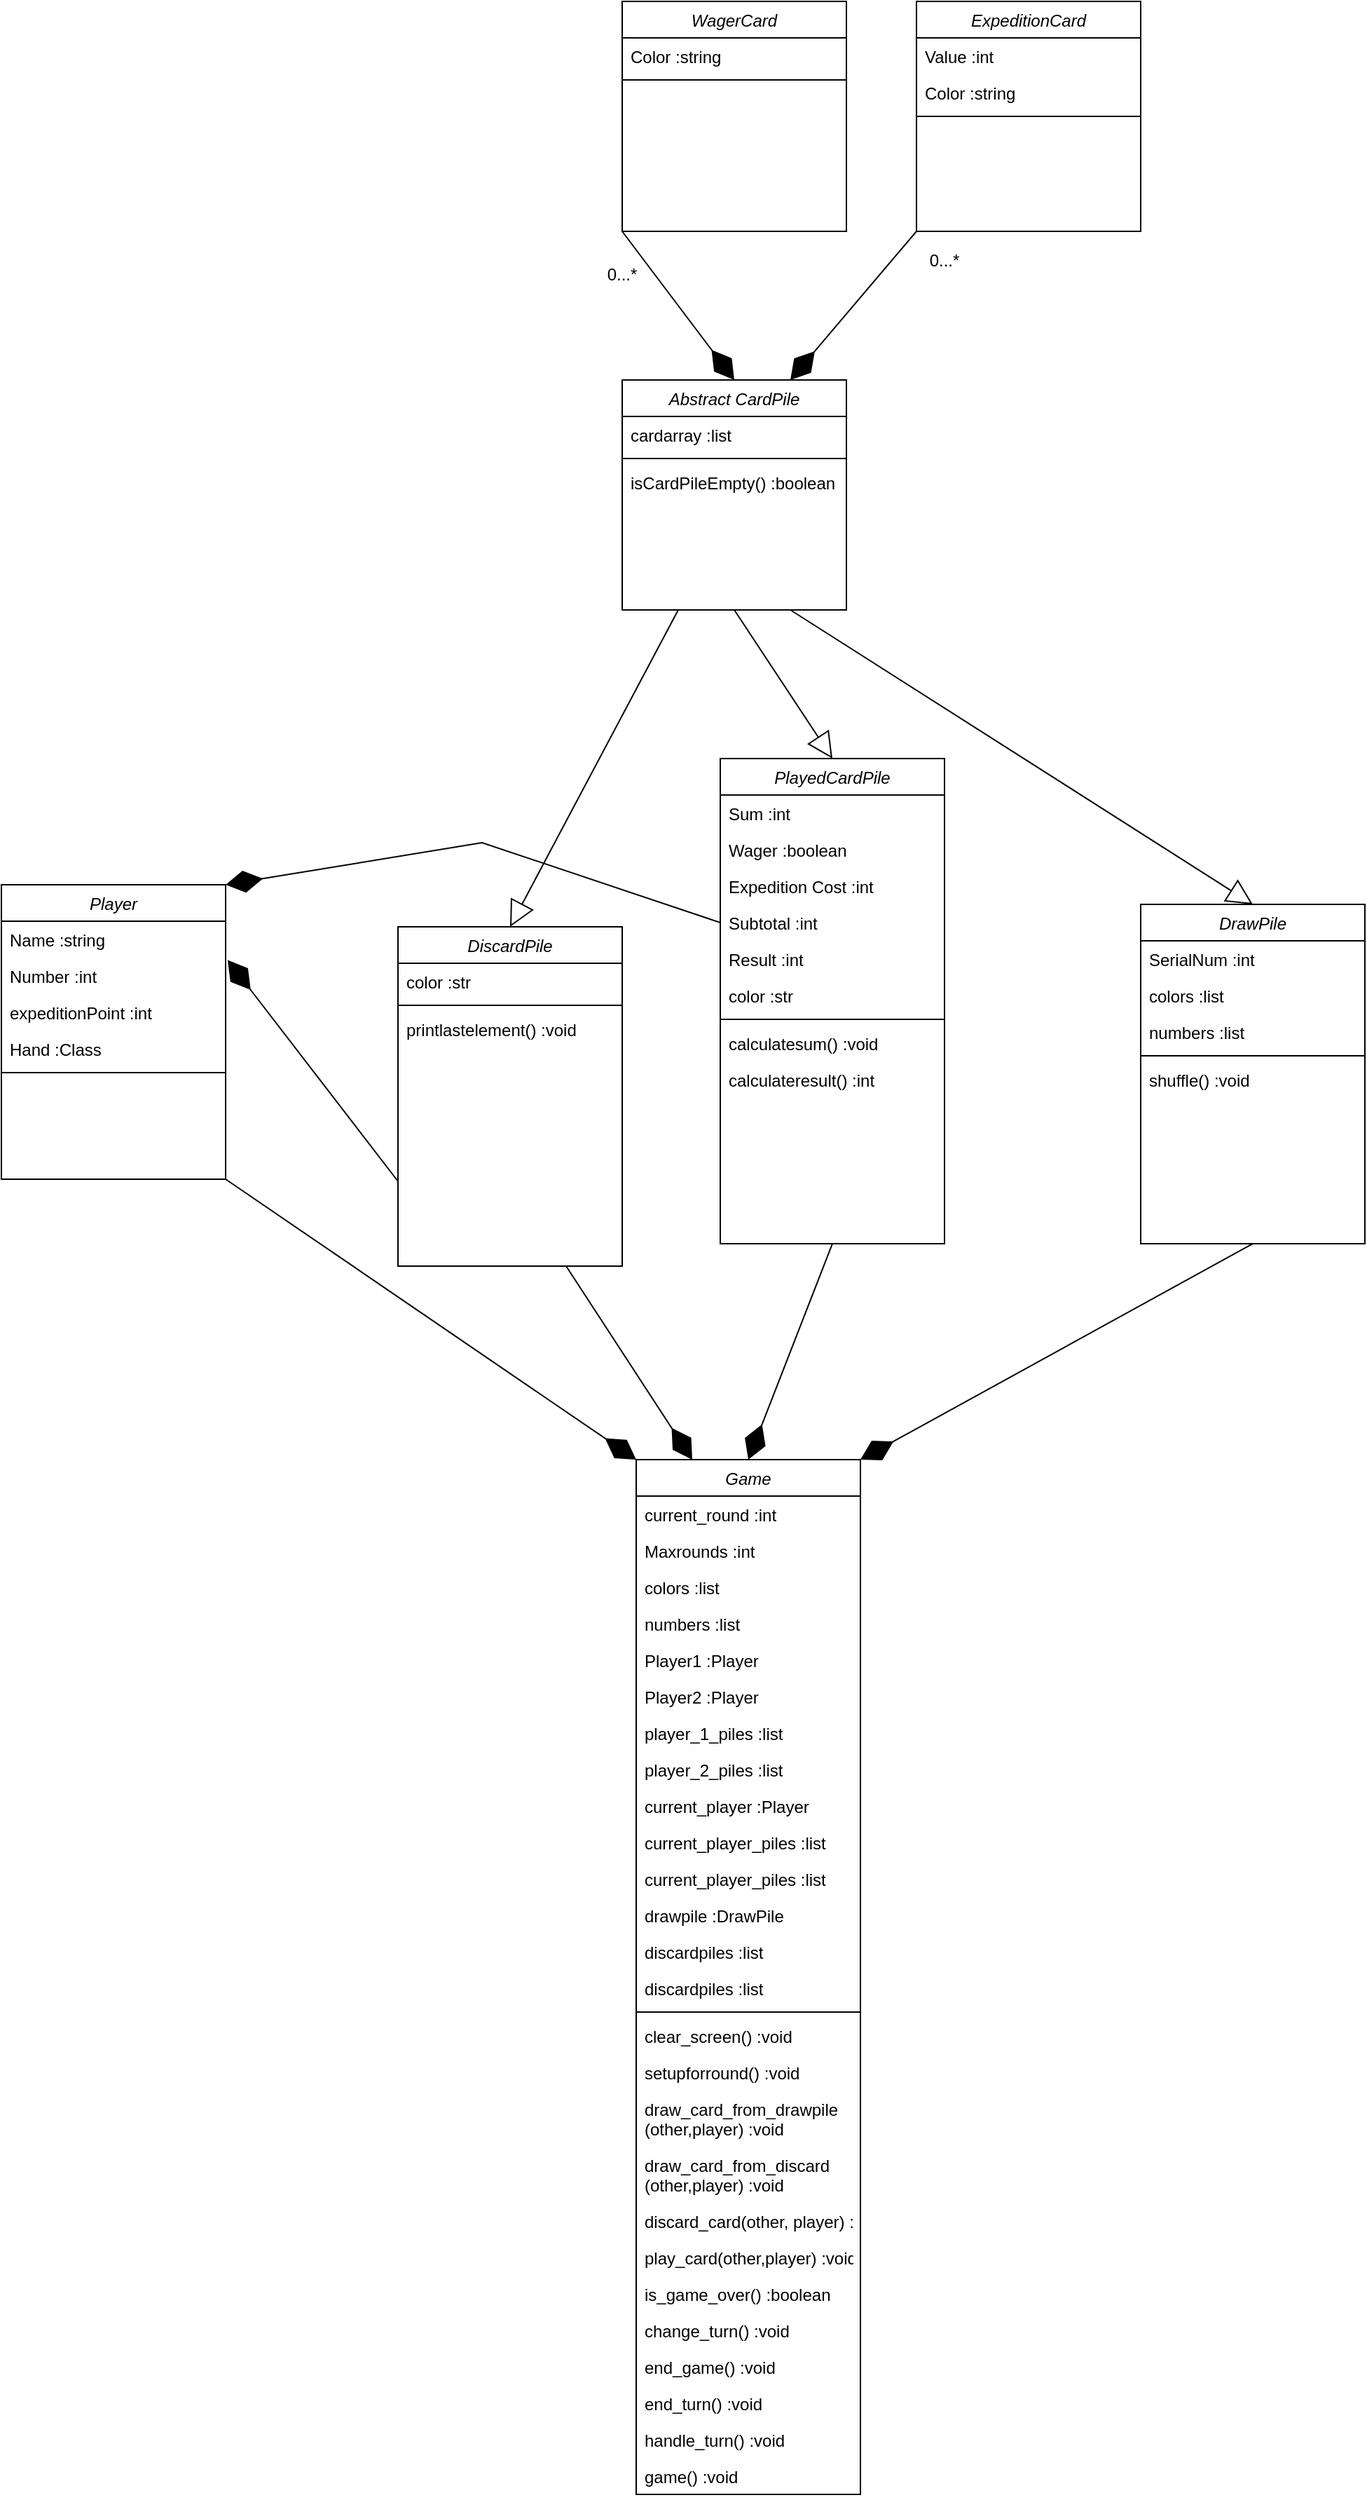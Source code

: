 <mxfile version="21.3.7" type="device">
  <diagram id="C5RBs43oDa-KdzZeNtuy" name="Page-1">
    <mxGraphModel dx="3289" dy="936" grid="1" gridSize="10" guides="1" tooltips="1" connect="1" arrows="1" fold="1" page="1" pageScale="1" pageWidth="827" pageHeight="1169" math="0" shadow="0">
      <root>
        <mxCell id="WIyWlLk6GJQsqaUBKTNV-0" />
        <mxCell id="WIyWlLk6GJQsqaUBKTNV-1" parent="WIyWlLk6GJQsqaUBKTNV-0" />
        <mxCell id="fp6Wviy2NBuNEiYU6A7M-6" value="ExpeditionCard" style="swimlane;fontStyle=2;align=center;verticalAlign=top;childLayout=stackLayout;horizontal=1;startSize=26;horizontalStack=0;resizeParent=1;resizeLast=0;collapsible=1;marginBottom=0;rounded=0;shadow=0;strokeWidth=1;" parent="WIyWlLk6GJQsqaUBKTNV-1" vertex="1">
          <mxGeometry x="160" y="250" width="160" height="164" as="geometry">
            <mxRectangle x="230" y="140" width="160" height="26" as="alternateBounds" />
          </mxGeometry>
        </mxCell>
        <mxCell id="fp6Wviy2NBuNEiYU6A7M-7" value="Value :int" style="text;align=left;verticalAlign=top;spacingLeft=4;spacingRight=4;overflow=hidden;rotatable=0;points=[[0,0.5],[1,0.5]];portConstraint=eastwest;" parent="fp6Wviy2NBuNEiYU6A7M-6" vertex="1">
          <mxGeometry y="26" width="160" height="26" as="geometry" />
        </mxCell>
        <mxCell id="LFAjrv9Fbx_dZnQiyPIJ-31" value="Color :string" style="text;align=left;verticalAlign=top;spacingLeft=4;spacingRight=4;overflow=hidden;rotatable=0;points=[[0,0.5],[1,0.5]];portConstraint=eastwest;" parent="fp6Wviy2NBuNEiYU6A7M-6" vertex="1">
          <mxGeometry y="52" width="160" height="26" as="geometry" />
        </mxCell>
        <mxCell id="fp6Wviy2NBuNEiYU6A7M-10" value="" style="line;html=1;strokeWidth=1;align=left;verticalAlign=middle;spacingTop=-1;spacingLeft=3;spacingRight=3;rotatable=0;labelPosition=right;points=[];portConstraint=eastwest;" parent="fp6Wviy2NBuNEiYU6A7M-6" vertex="1">
          <mxGeometry y="78" width="160" height="8" as="geometry" />
        </mxCell>
        <mxCell id="fp6Wviy2NBuNEiYU6A7M-18" value="Player" style="swimlane;fontStyle=2;align=center;verticalAlign=top;childLayout=stackLayout;horizontal=1;startSize=26;horizontalStack=0;resizeParent=1;resizeLast=0;collapsible=1;marginBottom=0;rounded=0;shadow=0;strokeWidth=1;" parent="WIyWlLk6GJQsqaUBKTNV-1" vertex="1">
          <mxGeometry x="-493" y="880" width="160" height="210" as="geometry">
            <mxRectangle x="230" y="140" width="160" height="26" as="alternateBounds" />
          </mxGeometry>
        </mxCell>
        <mxCell id="fp6Wviy2NBuNEiYU6A7M-19" value="Name :string" style="text;align=left;verticalAlign=top;spacingLeft=4;spacingRight=4;overflow=hidden;rotatable=0;points=[[0,0.5],[1,0.5]];portConstraint=eastwest;" parent="fp6Wviy2NBuNEiYU6A7M-18" vertex="1">
          <mxGeometry y="26" width="160" height="26" as="geometry" />
        </mxCell>
        <mxCell id="fp6Wviy2NBuNEiYU6A7M-23" value="Number :int" style="text;align=left;verticalAlign=top;spacingLeft=4;spacingRight=4;overflow=hidden;rotatable=0;points=[[0,0.5],[1,0.5]];portConstraint=eastwest;" parent="fp6Wviy2NBuNEiYU6A7M-18" vertex="1">
          <mxGeometry y="52" width="160" height="26" as="geometry" />
        </mxCell>
        <mxCell id="fp6Wviy2NBuNEiYU6A7M-24" value="expeditionPoint :int" style="text;align=left;verticalAlign=top;spacingLeft=4;spacingRight=4;overflow=hidden;rotatable=0;points=[[0,0.5],[1,0.5]];portConstraint=eastwest;" parent="fp6Wviy2NBuNEiYU6A7M-18" vertex="1">
          <mxGeometry y="78" width="160" height="26" as="geometry" />
        </mxCell>
        <mxCell id="LFAjrv9Fbx_dZnQiyPIJ-28" value="Hand :Class" style="text;align=left;verticalAlign=top;spacingLeft=4;spacingRight=4;overflow=hidden;rotatable=0;points=[[0,0.5],[1,0.5]];portConstraint=eastwest;" parent="fp6Wviy2NBuNEiYU6A7M-18" vertex="1">
          <mxGeometry y="104" width="160" height="26" as="geometry" />
        </mxCell>
        <mxCell id="fp6Wviy2NBuNEiYU6A7M-20" value="" style="line;html=1;strokeWidth=1;align=left;verticalAlign=middle;spacingTop=-1;spacingLeft=3;spacingRight=3;rotatable=0;labelPosition=right;points=[];portConstraint=eastwest;" parent="fp6Wviy2NBuNEiYU6A7M-18" vertex="1">
          <mxGeometry y="130" width="160" height="8" as="geometry" />
        </mxCell>
        <mxCell id="fp6Wviy2NBuNEiYU6A7M-41" value="DiscardPile" style="swimlane;fontStyle=2;align=center;verticalAlign=top;childLayout=stackLayout;horizontal=1;startSize=26;horizontalStack=0;resizeParent=1;resizeLast=0;collapsible=1;marginBottom=0;rounded=0;shadow=0;strokeWidth=1;" parent="WIyWlLk6GJQsqaUBKTNV-1" vertex="1">
          <mxGeometry x="-210" y="910" width="160" height="242" as="geometry">
            <mxRectangle x="230" y="140" width="160" height="26" as="alternateBounds" />
          </mxGeometry>
        </mxCell>
        <mxCell id="LFAjrv9Fbx_dZnQiyPIJ-0" value="color :str" style="text;align=left;verticalAlign=top;spacingLeft=4;spacingRight=4;overflow=hidden;rotatable=0;points=[[0,0.5],[1,0.5]];portConstraint=eastwest;" parent="fp6Wviy2NBuNEiYU6A7M-41" vertex="1">
          <mxGeometry y="26" width="160" height="26" as="geometry" />
        </mxCell>
        <mxCell id="fp6Wviy2NBuNEiYU6A7M-45" value="" style="line;html=1;strokeWidth=1;align=left;verticalAlign=middle;spacingTop=-1;spacingLeft=3;spacingRight=3;rotatable=0;labelPosition=right;points=[];portConstraint=eastwest;" parent="fp6Wviy2NBuNEiYU6A7M-41" vertex="1">
          <mxGeometry y="52" width="160" height="8" as="geometry" />
        </mxCell>
        <mxCell id="fp6Wviy2NBuNEiYU6A7M-65" value="printlastelement() :void" style="text;align=left;verticalAlign=top;spacingLeft=4;spacingRight=4;overflow=hidden;rotatable=0;points=[[0,0.5],[1,0.5]];portConstraint=eastwest;" parent="fp6Wviy2NBuNEiYU6A7M-41" vertex="1">
          <mxGeometry y="60" width="160" height="26" as="geometry" />
        </mxCell>
        <mxCell id="LFAjrv9Fbx_dZnQiyPIJ-1" value="Abstract CardPile" style="swimlane;fontStyle=2;align=center;verticalAlign=top;childLayout=stackLayout;horizontal=1;startSize=26;horizontalStack=0;resizeParent=1;resizeLast=0;collapsible=1;marginBottom=0;rounded=0;shadow=0;strokeWidth=1;" parent="WIyWlLk6GJQsqaUBKTNV-1" vertex="1">
          <mxGeometry x="-50" y="520" width="160" height="164" as="geometry">
            <mxRectangle x="230" y="140" width="160" height="26" as="alternateBounds" />
          </mxGeometry>
        </mxCell>
        <mxCell id="54iiEXeazOpRddpkeTsw-0" value="cardarray :list" style="text;align=left;verticalAlign=top;spacingLeft=4;spacingRight=4;overflow=hidden;rotatable=0;points=[[0,0.5],[1,0.5]];portConstraint=eastwest;" parent="LFAjrv9Fbx_dZnQiyPIJ-1" vertex="1">
          <mxGeometry y="26" width="160" height="26" as="geometry" />
        </mxCell>
        <mxCell id="LFAjrv9Fbx_dZnQiyPIJ-5" value="" style="line;html=1;strokeWidth=1;align=left;verticalAlign=middle;spacingTop=-1;spacingLeft=3;spacingRight=3;rotatable=0;labelPosition=right;points=[];portConstraint=eastwest;" parent="LFAjrv9Fbx_dZnQiyPIJ-1" vertex="1">
          <mxGeometry y="52" width="160" height="8" as="geometry" />
        </mxCell>
        <mxCell id="LFAjrv9Fbx_dZnQiyPIJ-6" value="isCardPileEmpty() :boolean" style="text;align=left;verticalAlign=top;spacingLeft=4;spacingRight=4;overflow=hidden;rotatable=0;points=[[0,0.5],[1,0.5]];portConstraint=eastwest;" parent="LFAjrv9Fbx_dZnQiyPIJ-1" vertex="1">
          <mxGeometry y="60" width="160" height="26" as="geometry" />
        </mxCell>
        <mxCell id="LFAjrv9Fbx_dZnQiyPIJ-32" value="WagerCard" style="swimlane;fontStyle=2;align=center;verticalAlign=top;childLayout=stackLayout;horizontal=1;startSize=26;horizontalStack=0;resizeParent=1;resizeLast=0;collapsible=1;marginBottom=0;rounded=0;shadow=0;strokeWidth=1;" parent="WIyWlLk6GJQsqaUBKTNV-1" vertex="1">
          <mxGeometry x="-50" y="250" width="160" height="164" as="geometry">
            <mxRectangle x="230" y="140" width="160" height="26" as="alternateBounds" />
          </mxGeometry>
        </mxCell>
        <mxCell id="LFAjrv9Fbx_dZnQiyPIJ-35" value="Color :string" style="text;align=left;verticalAlign=top;spacingLeft=4;spacingRight=4;overflow=hidden;rotatable=0;points=[[0,0.5],[1,0.5]];portConstraint=eastwest;" parent="LFAjrv9Fbx_dZnQiyPIJ-32" vertex="1">
          <mxGeometry y="26" width="160" height="26" as="geometry" />
        </mxCell>
        <mxCell id="LFAjrv9Fbx_dZnQiyPIJ-36" value="" style="line;html=1;strokeWidth=1;align=left;verticalAlign=middle;spacingTop=-1;spacingLeft=3;spacingRight=3;rotatable=0;labelPosition=right;points=[];portConstraint=eastwest;" parent="LFAjrv9Fbx_dZnQiyPIJ-32" vertex="1">
          <mxGeometry y="52" width="160" height="8" as="geometry" />
        </mxCell>
        <mxCell id="LFAjrv9Fbx_dZnQiyPIJ-52" value="PlayedCardPile" style="swimlane;fontStyle=2;align=center;verticalAlign=top;childLayout=stackLayout;horizontal=1;startSize=26;horizontalStack=0;resizeParent=1;resizeLast=0;collapsible=1;marginBottom=0;rounded=0;shadow=0;strokeWidth=1;" parent="WIyWlLk6GJQsqaUBKTNV-1" vertex="1">
          <mxGeometry x="20" y="790" width="160" height="346" as="geometry">
            <mxRectangle x="230" y="140" width="160" height="26" as="alternateBounds" />
          </mxGeometry>
        </mxCell>
        <mxCell id="LFAjrv9Fbx_dZnQiyPIJ-53" value="Sum :int" style="text;align=left;verticalAlign=top;spacingLeft=4;spacingRight=4;overflow=hidden;rotatable=0;points=[[0,0.5],[1,0.5]];portConstraint=eastwest;" parent="LFAjrv9Fbx_dZnQiyPIJ-52" vertex="1">
          <mxGeometry y="26" width="160" height="26" as="geometry" />
        </mxCell>
        <mxCell id="LFAjrv9Fbx_dZnQiyPIJ-58" value="Wager :boolean " style="text;align=left;verticalAlign=top;spacingLeft=4;spacingRight=4;overflow=hidden;rotatable=0;points=[[0,0.5],[1,0.5]];portConstraint=eastwest;" parent="LFAjrv9Fbx_dZnQiyPIJ-52" vertex="1">
          <mxGeometry y="52" width="160" height="26" as="geometry" />
        </mxCell>
        <mxCell id="LFAjrv9Fbx_dZnQiyPIJ-59" value="Expedition Cost :int" style="text;align=left;verticalAlign=top;spacingLeft=4;spacingRight=4;overflow=hidden;rotatable=0;points=[[0,0.5],[1,0.5]];portConstraint=eastwest;" parent="LFAjrv9Fbx_dZnQiyPIJ-52" vertex="1">
          <mxGeometry y="78" width="160" height="26" as="geometry" />
        </mxCell>
        <mxCell id="LFAjrv9Fbx_dZnQiyPIJ-60" value="Subtotal :int" style="text;align=left;verticalAlign=top;spacingLeft=4;spacingRight=4;overflow=hidden;rotatable=0;points=[[0,0.5],[1,0.5]];portConstraint=eastwest;" parent="LFAjrv9Fbx_dZnQiyPIJ-52" vertex="1">
          <mxGeometry y="104" width="160" height="26" as="geometry" />
        </mxCell>
        <mxCell id="LFAjrv9Fbx_dZnQiyPIJ-61" value="Result :int" style="text;align=left;verticalAlign=top;spacingLeft=4;spacingRight=4;overflow=hidden;rotatable=0;points=[[0,0.5],[1,0.5]];portConstraint=eastwest;" parent="LFAjrv9Fbx_dZnQiyPIJ-52" vertex="1">
          <mxGeometry y="130" width="160" height="26" as="geometry" />
        </mxCell>
        <mxCell id="54iiEXeazOpRddpkeTsw-10" value="color :str" style="text;align=left;verticalAlign=top;spacingLeft=4;spacingRight=4;overflow=hidden;rotatable=0;points=[[0,0.5],[1,0.5]];portConstraint=eastwest;" parent="LFAjrv9Fbx_dZnQiyPIJ-52" vertex="1">
          <mxGeometry y="156" width="160" height="26" as="geometry" />
        </mxCell>
        <mxCell id="LFAjrv9Fbx_dZnQiyPIJ-54" value="" style="line;html=1;strokeWidth=1;align=left;verticalAlign=middle;spacingTop=-1;spacingLeft=3;spacingRight=3;rotatable=0;labelPosition=right;points=[];portConstraint=eastwest;" parent="LFAjrv9Fbx_dZnQiyPIJ-52" vertex="1">
          <mxGeometry y="182" width="160" height="8" as="geometry" />
        </mxCell>
        <mxCell id="LFAjrv9Fbx_dZnQiyPIJ-65" value="calculatesum() :void" style="text;align=left;verticalAlign=top;spacingLeft=4;spacingRight=4;overflow=hidden;rotatable=0;points=[[0,0.5],[1,0.5]];portConstraint=eastwest;" parent="LFAjrv9Fbx_dZnQiyPIJ-52" vertex="1">
          <mxGeometry y="190" width="160" height="26" as="geometry" />
        </mxCell>
        <mxCell id="54iiEXeazOpRddpkeTsw-11" value="calculateresult() :int" style="text;align=left;verticalAlign=top;spacingLeft=4;spacingRight=4;overflow=hidden;rotatable=0;points=[[0,0.5],[1,0.5]];portConstraint=eastwest;" parent="LFAjrv9Fbx_dZnQiyPIJ-52" vertex="1">
          <mxGeometry y="216" width="160" height="26" as="geometry" />
        </mxCell>
        <mxCell id="zHMvPHYzrM_oga4eEFfT-2" value="" style="endArrow=diamondThin;endFill=1;endSize=24;html=1;rounded=0;entryX=0.5;entryY=0;entryDx=0;entryDy=0;exitX=0;exitY=1;exitDx=0;exitDy=0;" parent="WIyWlLk6GJQsqaUBKTNV-1" source="LFAjrv9Fbx_dZnQiyPIJ-32" target="LFAjrv9Fbx_dZnQiyPIJ-1" edge="1">
          <mxGeometry width="160" relative="1" as="geometry">
            <mxPoint x="160" y="280" as="sourcePoint" />
            <mxPoint x="110" y="489.0" as="targetPoint" />
          </mxGeometry>
        </mxCell>
        <mxCell id="zHMvPHYzrM_oga4eEFfT-3" value="" style="endArrow=diamondThin;endFill=1;endSize=24;html=1;rounded=0;entryX=0.75;entryY=0;entryDx=0;entryDy=0;exitX=0;exitY=1;exitDx=0;exitDy=0;" parent="WIyWlLk6GJQsqaUBKTNV-1" source="fp6Wviy2NBuNEiYU6A7M-6" target="LFAjrv9Fbx_dZnQiyPIJ-1" edge="1">
          <mxGeometry width="160" relative="1" as="geometry">
            <mxPoint x="160" y="280" as="sourcePoint" />
            <mxPoint x="112.08" y="485.152" as="targetPoint" />
          </mxGeometry>
        </mxCell>
        <mxCell id="zHMvPHYzrM_oga4eEFfT-4" value="" style="endArrow=block;endSize=16;endFill=0;html=1;rounded=0;exitX=0.75;exitY=1;exitDx=0;exitDy=0;entryX=0.5;entryY=0;entryDx=0;entryDy=0;" parent="WIyWlLk6GJQsqaUBKTNV-1" source="LFAjrv9Fbx_dZnQiyPIJ-1" target="54iiEXeazOpRddpkeTsw-1" edge="1">
          <mxGeometry width="160" relative="1" as="geometry">
            <mxPoint x="120" y="650" as="sourcePoint" />
            <mxPoint x="260" y="790" as="targetPoint" />
          </mxGeometry>
        </mxCell>
        <mxCell id="zHMvPHYzrM_oga4eEFfT-5" value="" style="endArrow=block;endSize=16;endFill=0;html=1;rounded=0;exitX=0.5;exitY=1;exitDx=0;exitDy=0;entryX=0.5;entryY=0;entryDx=0;entryDy=0;" parent="WIyWlLk6GJQsqaUBKTNV-1" source="LFAjrv9Fbx_dZnQiyPIJ-1" target="LFAjrv9Fbx_dZnQiyPIJ-52" edge="1">
          <mxGeometry width="160" relative="1" as="geometry">
            <mxPoint x="20" y="550" as="sourcePoint" />
            <mxPoint x="220" y="699" as="targetPoint" />
          </mxGeometry>
        </mxCell>
        <mxCell id="zHMvPHYzrM_oga4eEFfT-6" value="" style="endArrow=block;endSize=16;endFill=0;html=1;rounded=0;exitX=0.25;exitY=1;exitDx=0;exitDy=0;entryX=0.5;entryY=0;entryDx=0;entryDy=0;" parent="WIyWlLk6GJQsqaUBKTNV-1" source="LFAjrv9Fbx_dZnQiyPIJ-1" target="fp6Wviy2NBuNEiYU6A7M-41" edge="1">
          <mxGeometry width="160" relative="1" as="geometry">
            <mxPoint y="528.5" as="sourcePoint" />
            <mxPoint x="-160" y="670" as="targetPoint" />
          </mxGeometry>
        </mxCell>
        <mxCell id="54iiEXeazOpRddpkeTsw-1" value="DrawPile" style="swimlane;fontStyle=2;align=center;verticalAlign=top;childLayout=stackLayout;horizontal=1;startSize=26;horizontalStack=0;resizeParent=1;resizeLast=0;collapsible=1;marginBottom=0;rounded=0;shadow=0;strokeWidth=1;" parent="WIyWlLk6GJQsqaUBKTNV-1" vertex="1">
          <mxGeometry x="320" y="894" width="160" height="242" as="geometry">
            <mxRectangle x="230" y="140" width="160" height="26" as="alternateBounds" />
          </mxGeometry>
        </mxCell>
        <mxCell id="54iiEXeazOpRddpkeTsw-2" value="SerialNum :int" style="text;align=left;verticalAlign=top;spacingLeft=4;spacingRight=4;overflow=hidden;rotatable=0;points=[[0,0.5],[1,0.5]];portConstraint=eastwest;" parent="54iiEXeazOpRddpkeTsw-1" vertex="1">
          <mxGeometry y="26" width="160" height="26" as="geometry" />
        </mxCell>
        <mxCell id="54iiEXeazOpRddpkeTsw-6" value="colors :list" style="text;align=left;verticalAlign=top;spacingLeft=4;spacingRight=4;overflow=hidden;rotatable=0;points=[[0,0.5],[1,0.5]];portConstraint=eastwest;" parent="54iiEXeazOpRddpkeTsw-1" vertex="1">
          <mxGeometry y="52" width="160" height="26" as="geometry" />
        </mxCell>
        <mxCell id="54iiEXeazOpRddpkeTsw-7" value="numbers :list" style="text;align=left;verticalAlign=top;spacingLeft=4;spacingRight=4;overflow=hidden;rotatable=0;points=[[0,0.5],[1,0.5]];portConstraint=eastwest;" parent="54iiEXeazOpRddpkeTsw-1" vertex="1">
          <mxGeometry y="78" width="160" height="26" as="geometry" />
        </mxCell>
        <mxCell id="54iiEXeazOpRddpkeTsw-3" value="" style="line;html=1;strokeWidth=1;align=left;verticalAlign=middle;spacingTop=-1;spacingLeft=3;spacingRight=3;rotatable=0;labelPosition=right;points=[];portConstraint=eastwest;" parent="54iiEXeazOpRddpkeTsw-1" vertex="1">
          <mxGeometry y="104" width="160" height="8" as="geometry" />
        </mxCell>
        <mxCell id="54iiEXeazOpRddpkeTsw-5" value="shuffle() :void" style="text;align=left;verticalAlign=top;spacingLeft=4;spacingRight=4;overflow=hidden;rotatable=0;points=[[0,0.5],[1,0.5]];portConstraint=eastwest;" parent="54iiEXeazOpRddpkeTsw-1" vertex="1">
          <mxGeometry y="112" width="160" height="26" as="geometry" />
        </mxCell>
        <mxCell id="54iiEXeazOpRddpkeTsw-14" value="Game" style="swimlane;fontStyle=2;align=center;verticalAlign=top;childLayout=stackLayout;horizontal=1;startSize=26;horizontalStack=0;resizeParent=1;resizeLast=0;collapsible=1;marginBottom=0;rounded=0;shadow=0;strokeWidth=1;" parent="WIyWlLk6GJQsqaUBKTNV-1" vertex="1">
          <mxGeometry x="-40" y="1290" width="160" height="738" as="geometry">
            <mxRectangle x="230" y="140" width="160" height="26" as="alternateBounds" />
          </mxGeometry>
        </mxCell>
        <mxCell id="54iiEXeazOpRddpkeTsw-15" value="current_round :int" style="text;align=left;verticalAlign=top;spacingLeft=4;spacingRight=4;overflow=hidden;rotatable=0;points=[[0,0.5],[1,0.5]];portConstraint=eastwest;" parent="54iiEXeazOpRddpkeTsw-14" vertex="1">
          <mxGeometry y="26" width="160" height="26" as="geometry" />
        </mxCell>
        <mxCell id="54iiEXeazOpRddpkeTsw-18" value="Maxrounds :int" style="text;align=left;verticalAlign=top;spacingLeft=4;spacingRight=4;overflow=hidden;rotatable=0;points=[[0,0.5],[1,0.5]];portConstraint=eastwest;" parent="54iiEXeazOpRddpkeTsw-14" vertex="1">
          <mxGeometry y="52" width="160" height="26" as="geometry" />
        </mxCell>
        <mxCell id="54iiEXeazOpRddpkeTsw-19" value="colors :list" style="text;align=left;verticalAlign=top;spacingLeft=4;spacingRight=4;overflow=hidden;rotatable=0;points=[[0,0.5],[1,0.5]];portConstraint=eastwest;" parent="54iiEXeazOpRddpkeTsw-14" vertex="1">
          <mxGeometry y="78" width="160" height="26" as="geometry" />
        </mxCell>
        <mxCell id="54iiEXeazOpRddpkeTsw-20" value="numbers :list" style="text;align=left;verticalAlign=top;spacingLeft=4;spacingRight=4;overflow=hidden;rotatable=0;points=[[0,0.5],[1,0.5]];portConstraint=eastwest;" parent="54iiEXeazOpRddpkeTsw-14" vertex="1">
          <mxGeometry y="104" width="160" height="26" as="geometry" />
        </mxCell>
        <mxCell id="54iiEXeazOpRddpkeTsw-21" value="Player1 :Player" style="text;align=left;verticalAlign=top;spacingLeft=4;spacingRight=4;overflow=hidden;rotatable=0;points=[[0,0.5],[1,0.5]];portConstraint=eastwest;" parent="54iiEXeazOpRddpkeTsw-14" vertex="1">
          <mxGeometry y="130" width="160" height="26" as="geometry" />
        </mxCell>
        <mxCell id="54iiEXeazOpRddpkeTsw-22" value="Player2 :Player" style="text;align=left;verticalAlign=top;spacingLeft=4;spacingRight=4;overflow=hidden;rotatable=0;points=[[0,0.5],[1,0.5]];portConstraint=eastwest;" parent="54iiEXeazOpRddpkeTsw-14" vertex="1">
          <mxGeometry y="156" width="160" height="26" as="geometry" />
        </mxCell>
        <mxCell id="54iiEXeazOpRddpkeTsw-23" value="player_1_piles :list" style="text;align=left;verticalAlign=top;spacingLeft=4;spacingRight=4;overflow=hidden;rotatable=0;points=[[0,0.5],[1,0.5]];portConstraint=eastwest;" parent="54iiEXeazOpRddpkeTsw-14" vertex="1">
          <mxGeometry y="182" width="160" height="26" as="geometry" />
        </mxCell>
        <mxCell id="54iiEXeazOpRddpkeTsw-24" value="player_2_piles :list" style="text;align=left;verticalAlign=top;spacingLeft=4;spacingRight=4;overflow=hidden;rotatable=0;points=[[0,0.5],[1,0.5]];portConstraint=eastwest;" parent="54iiEXeazOpRddpkeTsw-14" vertex="1">
          <mxGeometry y="208" width="160" height="26" as="geometry" />
        </mxCell>
        <mxCell id="54iiEXeazOpRddpkeTsw-25" value="current_player :Player" style="text;align=left;verticalAlign=top;spacingLeft=4;spacingRight=4;overflow=hidden;rotatable=0;points=[[0,0.5],[1,0.5]];portConstraint=eastwest;" parent="54iiEXeazOpRddpkeTsw-14" vertex="1">
          <mxGeometry y="234" width="160" height="26" as="geometry" />
        </mxCell>
        <mxCell id="54iiEXeazOpRddpkeTsw-26" value="current_player_piles :list" style="text;align=left;verticalAlign=top;spacingLeft=4;spacingRight=4;overflow=hidden;rotatable=0;points=[[0,0.5],[1,0.5]];portConstraint=eastwest;" parent="54iiEXeazOpRddpkeTsw-14" vertex="1">
          <mxGeometry y="260" width="160" height="26" as="geometry" />
        </mxCell>
        <mxCell id="54iiEXeazOpRddpkeTsw-27" value="current_player_piles :list" style="text;align=left;verticalAlign=top;spacingLeft=4;spacingRight=4;overflow=hidden;rotatable=0;points=[[0,0.5],[1,0.5]];portConstraint=eastwest;" parent="54iiEXeazOpRddpkeTsw-14" vertex="1">
          <mxGeometry y="286" width="160" height="26" as="geometry" />
        </mxCell>
        <mxCell id="54iiEXeazOpRddpkeTsw-28" value="drawpile :DrawPile" style="text;align=left;verticalAlign=top;spacingLeft=4;spacingRight=4;overflow=hidden;rotatable=0;points=[[0,0.5],[1,0.5]];portConstraint=eastwest;" parent="54iiEXeazOpRddpkeTsw-14" vertex="1">
          <mxGeometry y="312" width="160" height="26" as="geometry" />
        </mxCell>
        <mxCell id="54iiEXeazOpRddpkeTsw-29" value="discardpiles :list" style="text;align=left;verticalAlign=top;spacingLeft=4;spacingRight=4;overflow=hidden;rotatable=0;points=[[0,0.5],[1,0.5]];portConstraint=eastwest;" parent="54iiEXeazOpRddpkeTsw-14" vertex="1">
          <mxGeometry y="338" width="160" height="26" as="geometry" />
        </mxCell>
        <mxCell id="54iiEXeazOpRddpkeTsw-30" value="discardpiles :list" style="text;align=left;verticalAlign=top;spacingLeft=4;spacingRight=4;overflow=hidden;rotatable=0;points=[[0,0.5],[1,0.5]];portConstraint=eastwest;" parent="54iiEXeazOpRddpkeTsw-14" vertex="1">
          <mxGeometry y="364" width="160" height="26" as="geometry" />
        </mxCell>
        <mxCell id="54iiEXeazOpRddpkeTsw-16" value="" style="line;html=1;strokeWidth=1;align=left;verticalAlign=middle;spacingTop=-1;spacingLeft=3;spacingRight=3;rotatable=0;labelPosition=right;points=[];portConstraint=eastwest;" parent="54iiEXeazOpRddpkeTsw-14" vertex="1">
          <mxGeometry y="390" width="160" height="8" as="geometry" />
        </mxCell>
        <mxCell id="54iiEXeazOpRddpkeTsw-17" value="clear_screen() :void" style="text;align=left;verticalAlign=top;spacingLeft=4;spacingRight=4;overflow=hidden;rotatable=0;points=[[0,0.5],[1,0.5]];portConstraint=eastwest;" parent="54iiEXeazOpRddpkeTsw-14" vertex="1">
          <mxGeometry y="398" width="160" height="26" as="geometry" />
        </mxCell>
        <mxCell id="54iiEXeazOpRddpkeTsw-32" value="setupforround() :void" style="text;align=left;verticalAlign=top;spacingLeft=4;spacingRight=4;overflow=hidden;rotatable=0;points=[[0,0.5],[1,0.5]];portConstraint=eastwest;" parent="54iiEXeazOpRddpkeTsw-14" vertex="1">
          <mxGeometry y="424" width="160" height="26" as="geometry" />
        </mxCell>
        <mxCell id="54iiEXeazOpRddpkeTsw-33" value="draw_card_from_drawpile&#xa;(other,player) :void" style="text;align=left;verticalAlign=top;spacingLeft=4;spacingRight=4;overflow=hidden;rotatable=0;points=[[0,0.5],[1,0.5]];portConstraint=eastwest;" parent="54iiEXeazOpRddpkeTsw-14" vertex="1">
          <mxGeometry y="450" width="160" height="40" as="geometry" />
        </mxCell>
        <mxCell id="54iiEXeazOpRddpkeTsw-34" value="draw_card_from_discard&#xa;(other,player) :void" style="text;align=left;verticalAlign=top;spacingLeft=4;spacingRight=4;overflow=hidden;rotatable=0;points=[[0,0.5],[1,0.5]];portConstraint=eastwest;" parent="54iiEXeazOpRddpkeTsw-14" vertex="1">
          <mxGeometry y="490" width="160" height="40" as="geometry" />
        </mxCell>
        <mxCell id="54iiEXeazOpRddpkeTsw-35" value="discard_card(other, player) :void" style="text;align=left;verticalAlign=top;spacingLeft=4;spacingRight=4;overflow=hidden;rotatable=0;points=[[0,0.5],[1,0.5]];portConstraint=eastwest;" parent="54iiEXeazOpRddpkeTsw-14" vertex="1">
          <mxGeometry y="530" width="160" height="26" as="geometry" />
        </mxCell>
        <mxCell id="54iiEXeazOpRddpkeTsw-36" value="play_card(other,player) :void" style="text;align=left;verticalAlign=top;spacingLeft=4;spacingRight=4;overflow=hidden;rotatable=0;points=[[0,0.5],[1,0.5]];portConstraint=eastwest;" parent="54iiEXeazOpRddpkeTsw-14" vertex="1">
          <mxGeometry y="556" width="160" height="26" as="geometry" />
        </mxCell>
        <mxCell id="54iiEXeazOpRddpkeTsw-37" value="is_game_over() :boolean" style="text;align=left;verticalAlign=top;spacingLeft=4;spacingRight=4;overflow=hidden;rotatable=0;points=[[0,0.5],[1,0.5]];portConstraint=eastwest;" parent="54iiEXeazOpRddpkeTsw-14" vertex="1">
          <mxGeometry y="582" width="160" height="26" as="geometry" />
        </mxCell>
        <mxCell id="54iiEXeazOpRddpkeTsw-38" value="change_turn() :void" style="text;align=left;verticalAlign=top;spacingLeft=4;spacingRight=4;overflow=hidden;rotatable=0;points=[[0,0.5],[1,0.5]];portConstraint=eastwest;" parent="54iiEXeazOpRddpkeTsw-14" vertex="1">
          <mxGeometry y="608" width="160" height="26" as="geometry" />
        </mxCell>
        <mxCell id="54iiEXeazOpRddpkeTsw-39" value="end_game() :void" style="text;align=left;verticalAlign=top;spacingLeft=4;spacingRight=4;overflow=hidden;rotatable=0;points=[[0,0.5],[1,0.5]];portConstraint=eastwest;" parent="54iiEXeazOpRddpkeTsw-14" vertex="1">
          <mxGeometry y="634" width="160" height="26" as="geometry" />
        </mxCell>
        <mxCell id="47IBqcTbwDAjC42PhEe0-0" value="end_turn() :void" style="text;align=left;verticalAlign=top;spacingLeft=4;spacingRight=4;overflow=hidden;rotatable=0;points=[[0,0.5],[1,0.5]];portConstraint=eastwest;" vertex="1" parent="54iiEXeazOpRddpkeTsw-14">
          <mxGeometry y="660" width="160" height="26" as="geometry" />
        </mxCell>
        <mxCell id="54iiEXeazOpRddpkeTsw-40" value="handle_turn() :void" style="text;align=left;verticalAlign=top;spacingLeft=4;spacingRight=4;overflow=hidden;rotatable=0;points=[[0,0.5],[1,0.5]];portConstraint=eastwest;" parent="54iiEXeazOpRddpkeTsw-14" vertex="1">
          <mxGeometry y="686" width="160" height="26" as="geometry" />
        </mxCell>
        <mxCell id="54iiEXeazOpRddpkeTsw-41" value="game() :void" style="text;align=left;verticalAlign=top;spacingLeft=4;spacingRight=4;overflow=hidden;rotatable=0;points=[[0,0.5],[1,0.5]];portConstraint=eastwest;" parent="54iiEXeazOpRddpkeTsw-14" vertex="1">
          <mxGeometry y="712" width="160" height="26" as="geometry" />
        </mxCell>
        <mxCell id="54iiEXeazOpRddpkeTsw-42" value="" style="endArrow=diamondThin;endFill=1;endSize=24;html=1;rounded=0;exitX=1;exitY=1;exitDx=0;exitDy=0;entryX=0;entryY=0;entryDx=0;entryDy=0;" parent="WIyWlLk6GJQsqaUBKTNV-1" source="fp6Wviy2NBuNEiYU6A7M-18" target="54iiEXeazOpRddpkeTsw-14" edge="1">
          <mxGeometry width="160" relative="1" as="geometry">
            <mxPoint x="-200" y="1230" as="sourcePoint" />
            <mxPoint x="-210" y="1270" as="targetPoint" />
          </mxGeometry>
        </mxCell>
        <mxCell id="54iiEXeazOpRddpkeTsw-43" value="" style="endArrow=diamondThin;endFill=1;endSize=24;html=1;rounded=0;entryX=0.25;entryY=0;entryDx=0;entryDy=0;exitX=0.75;exitY=1;exitDx=0;exitDy=0;" parent="WIyWlLk6GJQsqaUBKTNV-1" source="fp6Wviy2NBuNEiYU6A7M-41" target="54iiEXeazOpRddpkeTsw-14" edge="1">
          <mxGeometry width="160" relative="1" as="geometry">
            <mxPoint x="-100" y="1136" as="sourcePoint" />
            <mxPoint x="-310" y="1150" as="targetPoint" />
          </mxGeometry>
        </mxCell>
        <mxCell id="54iiEXeazOpRddpkeTsw-44" value="" style="endArrow=diamondThin;endFill=1;endSize=24;html=1;rounded=0;entryX=0.5;entryY=0;entryDx=0;entryDy=0;exitX=0.5;exitY=1;exitDx=0;exitDy=0;" parent="WIyWlLk6GJQsqaUBKTNV-1" source="LFAjrv9Fbx_dZnQiyPIJ-52" target="54iiEXeazOpRddpkeTsw-14" edge="1">
          <mxGeometry width="160" relative="1" as="geometry">
            <mxPoint x="10" y="1300" as="sourcePoint" />
            <mxPoint x="-40" y="1146" as="targetPoint" />
          </mxGeometry>
        </mxCell>
        <mxCell id="54iiEXeazOpRddpkeTsw-45" value="" style="endArrow=diamondThin;endFill=1;endSize=24;html=1;rounded=0;entryX=1;entryY=0;entryDx=0;entryDy=0;exitX=0.5;exitY=1;exitDx=0;exitDy=0;" parent="WIyWlLk6GJQsqaUBKTNV-1" source="54iiEXeazOpRddpkeTsw-1" target="54iiEXeazOpRddpkeTsw-14" edge="1">
          <mxGeometry width="160" relative="1" as="geometry">
            <mxPoint x="50" y="1300" as="sourcePoint" />
            <mxPoint x="30" y="1146" as="targetPoint" />
          </mxGeometry>
        </mxCell>
        <mxCell id="54iiEXeazOpRddpkeTsw-13" value="" style="endArrow=diamondThin;endFill=1;endSize=24;html=1;rounded=0;entryX=1.009;entryY=0.064;entryDx=0;entryDy=0;exitX=0;exitY=0.75;exitDx=0;exitDy=0;entryPerimeter=0;" parent="WIyWlLk6GJQsqaUBKTNV-1" source="fp6Wviy2NBuNEiYU6A7M-41" target="fp6Wviy2NBuNEiYU6A7M-23" edge="1">
          <mxGeometry width="160" relative="1" as="geometry">
            <mxPoint x="-320" y="971" as="sourcePoint" />
            <mxPoint x="-10" y="829" as="targetPoint" />
          </mxGeometry>
        </mxCell>
        <mxCell id="54iiEXeazOpRddpkeTsw-12" value="" style="endArrow=diamondThin;endFill=1;endSize=24;html=1;rounded=0;entryX=1;entryY=0;entryDx=0;entryDy=0;exitX=0;exitY=0.5;exitDx=0;exitDy=0;" parent="WIyWlLk6GJQsqaUBKTNV-1" source="LFAjrv9Fbx_dZnQiyPIJ-60" target="fp6Wviy2NBuNEiYU6A7M-18" edge="1">
          <mxGeometry width="160" relative="1" as="geometry">
            <mxPoint x="-79" y="660" as="sourcePoint" />
            <mxPoint x="-290" y="755" as="targetPoint" />
            <Array as="points">
              <mxPoint x="-150" y="850" />
            </Array>
          </mxGeometry>
        </mxCell>
        <mxCell id="47IBqcTbwDAjC42PhEe0-1" value="0...*" style="text;html=1;strokeColor=none;fillColor=none;align=center;verticalAlign=middle;whiteSpace=wrap;rounded=0;" vertex="1" parent="WIyWlLk6GJQsqaUBKTNV-1">
          <mxGeometry x="150" y="420" width="60" height="30" as="geometry" />
        </mxCell>
        <mxCell id="47IBqcTbwDAjC42PhEe0-2" value="0...*" style="text;html=1;strokeColor=none;fillColor=none;align=center;verticalAlign=middle;whiteSpace=wrap;rounded=0;" vertex="1" parent="WIyWlLk6GJQsqaUBKTNV-1">
          <mxGeometry x="-80" y="430" width="60" height="30" as="geometry" />
        </mxCell>
      </root>
    </mxGraphModel>
  </diagram>
</mxfile>
